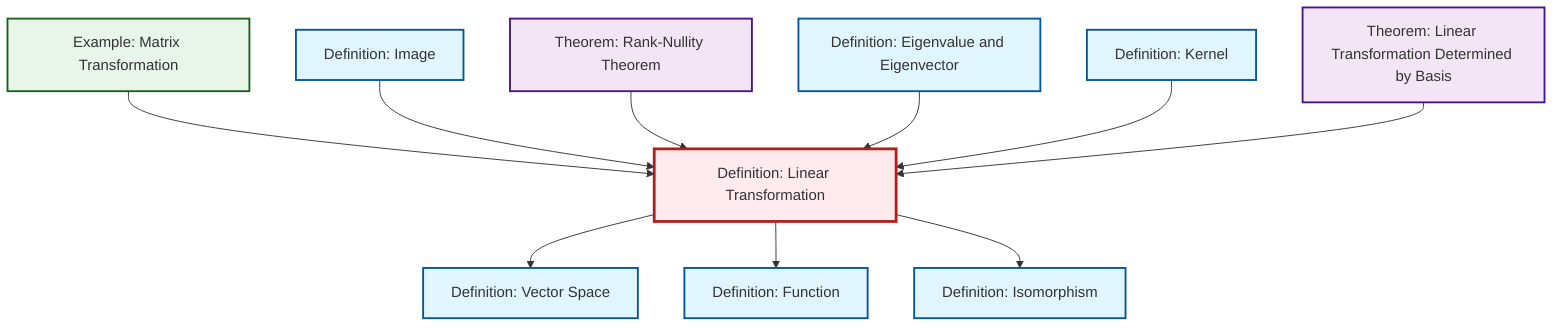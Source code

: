 graph TD
    classDef definition fill:#e1f5fe,stroke:#01579b,stroke-width:2px
    classDef theorem fill:#f3e5f5,stroke:#4a148c,stroke-width:2px
    classDef axiom fill:#fff3e0,stroke:#e65100,stroke-width:2px
    classDef example fill:#e8f5e9,stroke:#1b5e20,stroke-width:2px
    classDef current fill:#ffebee,stroke:#b71c1c,stroke-width:3px
    thm-linear-transformation-basis["Theorem: Linear Transformation Determined by Basis"]:::theorem
    def-image["Definition: Image"]:::definition
    ex-matrix-transformation["Example: Matrix Transformation"]:::example
    def-kernel["Definition: Kernel"]:::definition
    def-vector-space["Definition: Vector Space"]:::definition
    def-eigenvalue-eigenvector["Definition: Eigenvalue and Eigenvector"]:::definition
    def-isomorphism["Definition: Isomorphism"]:::definition
    def-linear-transformation["Definition: Linear Transformation"]:::definition
    thm-rank-nullity["Theorem: Rank-Nullity Theorem"]:::theorem
    def-function["Definition: Function"]:::definition
    ex-matrix-transformation --> def-linear-transformation
    def-linear-transformation --> def-vector-space
    def-linear-transformation --> def-function
    def-image --> def-linear-transformation
    thm-rank-nullity --> def-linear-transformation
    def-eigenvalue-eigenvector --> def-linear-transformation
    def-linear-transformation --> def-isomorphism
    def-kernel --> def-linear-transformation
    thm-linear-transformation-basis --> def-linear-transformation
    class def-linear-transformation current